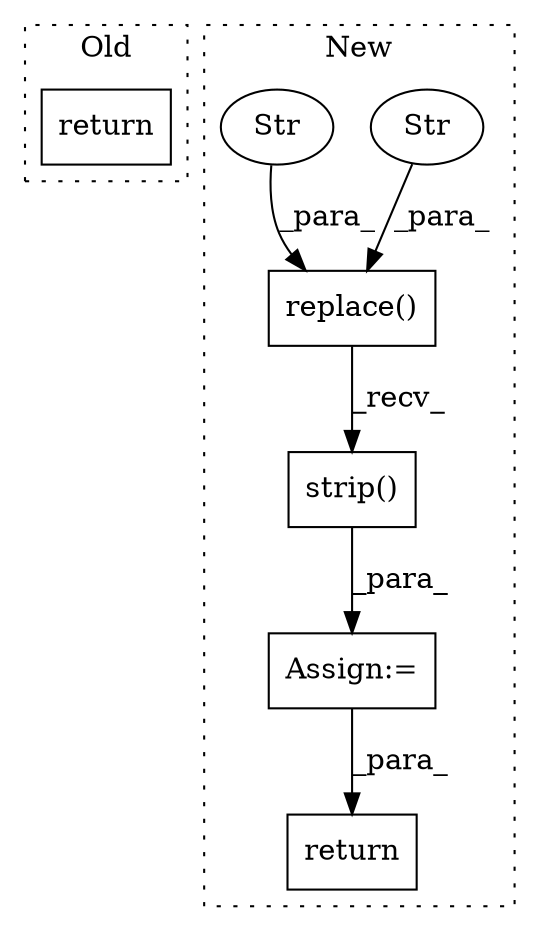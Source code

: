 digraph G {
subgraph cluster0 {
1 [label="return" a="93" s="1630" l="7" shape="box"];
label = "Old";
style="dotted";
}
subgraph cluster1 {
2 [label="strip()" a="75" s="1588,1618" l="26,1" shape="box"];
3 [label="Assign:=" a="68" s="1633" l="3" shape="box"];
4 [label="return" a="93" s="1686" l="7" shape="box"];
5 [label="replace()" a="75" s="1472,1492" l="13,1" shape="box"];
6 [label="Str" a="66" s="1485" l="3" shape="ellipse"];
7 [label="Str" a="66" s="1490" l="2" shape="ellipse"];
label = "New";
style="dotted";
}
2 -> 3 [label="_para_"];
3 -> 4 [label="_para_"];
5 -> 2 [label="_recv_"];
6 -> 5 [label="_para_"];
7 -> 5 [label="_para_"];
}